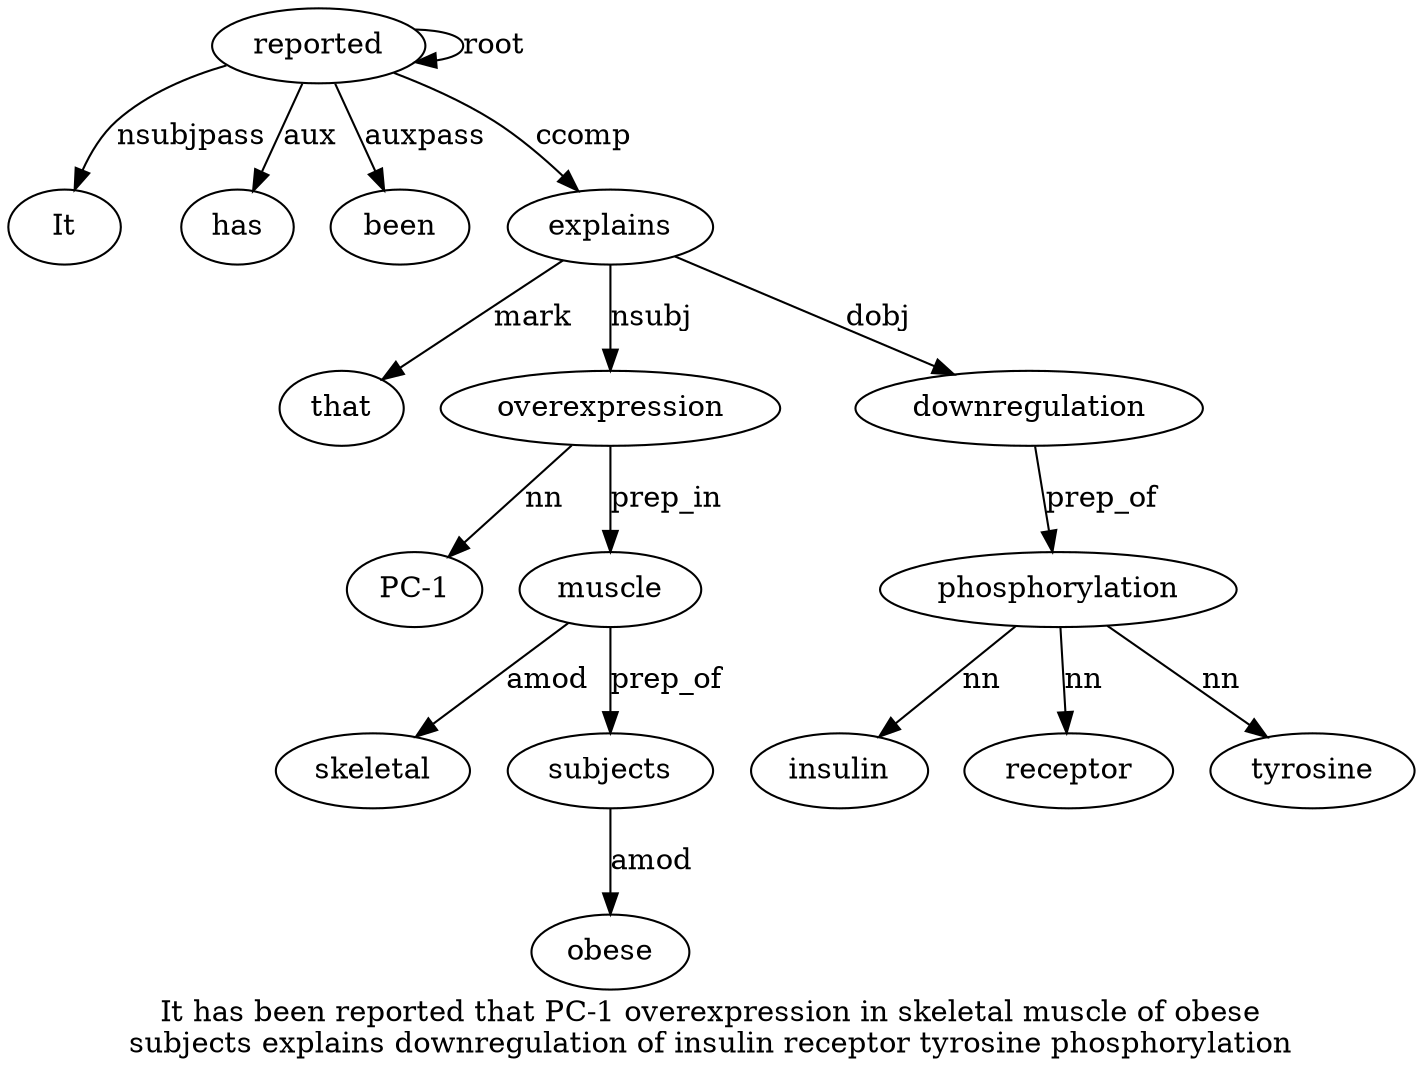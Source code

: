 digraph "It has been reported that PC-1 overexpression in skeletal muscle of obese subjects explains downregulation of insulin receptor tyrosine phosphorylation" {
label="It has been reported that PC-1 overexpression in skeletal muscle of obese
subjects explains downregulation of insulin receptor tyrosine phosphorylation";
reported4 [style=filled, fillcolor=white, label=reported];
It1 [style=filled, fillcolor=white, label=It];
reported4 -> It1  [label=nsubjpass];
has2 [style=filled, fillcolor=white, label=has];
reported4 -> has2  [label=aux];
been3 [style=filled, fillcolor=white, label=been];
reported4 -> been3  [label=auxpass];
reported4 -> reported4  [label=root];
explains14 [style=filled, fillcolor=white, label=explains];
that5 [style=filled, fillcolor=white, label=that];
explains14 -> that5  [label=mark];
overexpression7 [style=filled, fillcolor=white, label=overexpression];
"PC-16" [style=filled, fillcolor=white, label="PC-1"];
overexpression7 -> "PC-16"  [label=nn];
explains14 -> overexpression7  [label=nsubj];
muscle10 [style=filled, fillcolor=white, label=muscle];
skeletal9 [style=filled, fillcolor=white, label=skeletal];
muscle10 -> skeletal9  [label=amod];
overexpression7 -> muscle10  [label=prep_in];
subjects13 [style=filled, fillcolor=white, label=subjects];
obese12 [style=filled, fillcolor=white, label=obese];
subjects13 -> obese12  [label=amod];
muscle10 -> subjects13  [label=prep_of];
reported4 -> explains14  [label=ccomp];
downregulation15 [style=filled, fillcolor=white, label=downregulation];
explains14 -> downregulation15  [label=dobj];
phosphorylation20 [style=filled, fillcolor=white, label=phosphorylation];
insulin17 [style=filled, fillcolor=white, label=insulin];
phosphorylation20 -> insulin17  [label=nn];
receptor18 [style=filled, fillcolor=white, label=receptor];
phosphorylation20 -> receptor18  [label=nn];
tyrosine19 [style=filled, fillcolor=white, label=tyrosine];
phosphorylation20 -> tyrosine19  [label=nn];
downregulation15 -> phosphorylation20  [label=prep_of];
}
